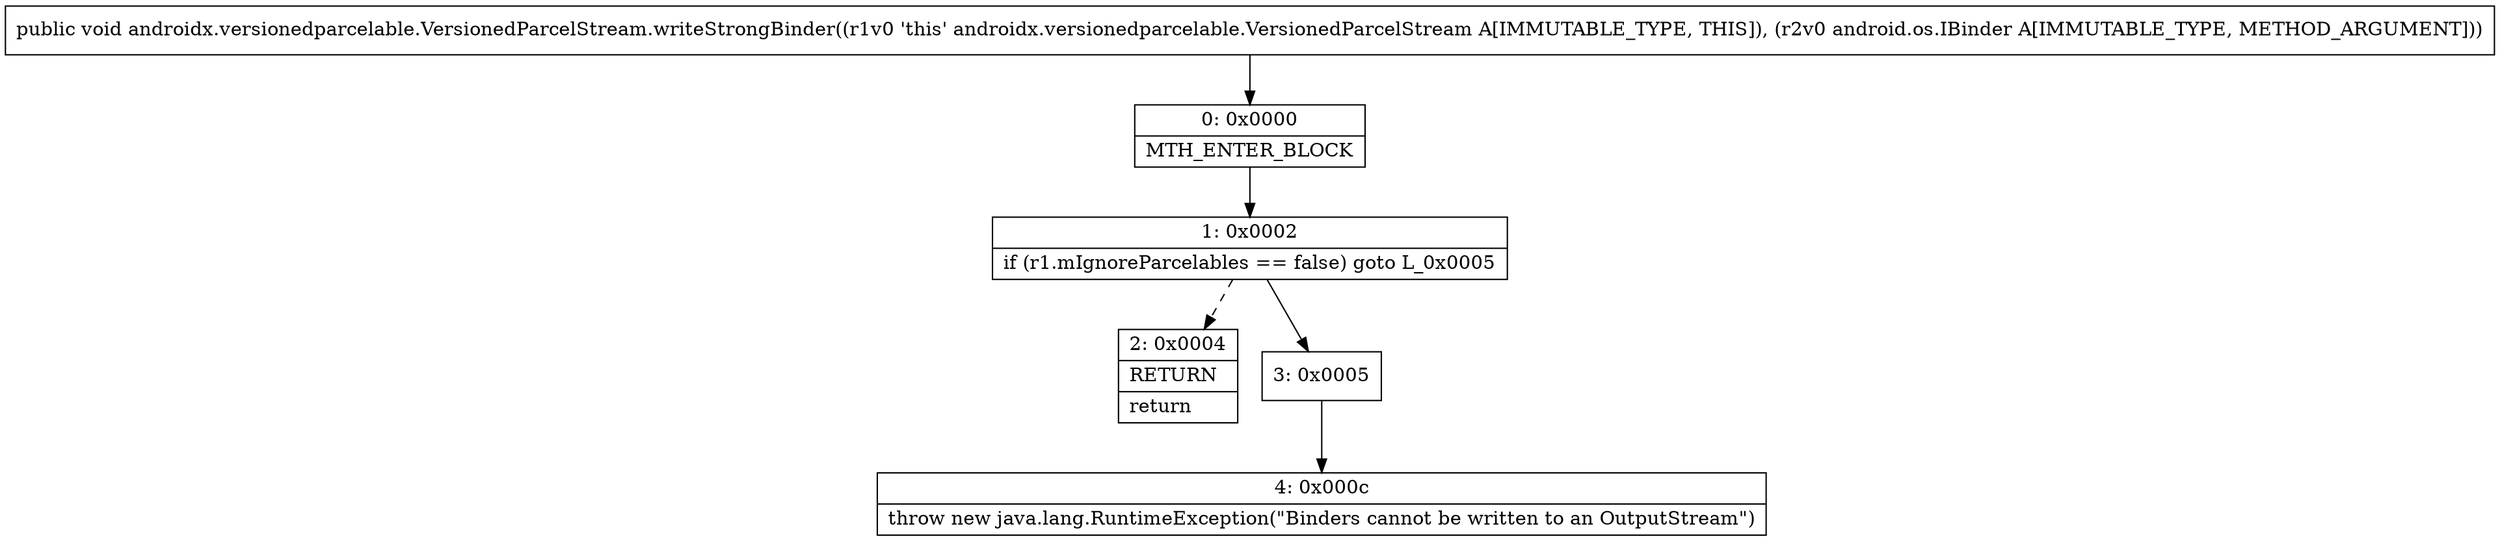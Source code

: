 digraph "CFG forandroidx.versionedparcelable.VersionedParcelStream.writeStrongBinder(Landroid\/os\/IBinder;)V" {
Node_0 [shape=record,label="{0\:\ 0x0000|MTH_ENTER_BLOCK\l}"];
Node_1 [shape=record,label="{1\:\ 0x0002|if (r1.mIgnoreParcelables == false) goto L_0x0005\l}"];
Node_2 [shape=record,label="{2\:\ 0x0004|RETURN\l|return\l}"];
Node_3 [shape=record,label="{3\:\ 0x0005}"];
Node_4 [shape=record,label="{4\:\ 0x000c|throw new java.lang.RuntimeException(\"Binders cannot be written to an OutputStream\")\l}"];
MethodNode[shape=record,label="{public void androidx.versionedparcelable.VersionedParcelStream.writeStrongBinder((r1v0 'this' androidx.versionedparcelable.VersionedParcelStream A[IMMUTABLE_TYPE, THIS]), (r2v0 android.os.IBinder A[IMMUTABLE_TYPE, METHOD_ARGUMENT])) }"];
MethodNode -> Node_0;
Node_0 -> Node_1;
Node_1 -> Node_2[style=dashed];
Node_1 -> Node_3;
Node_3 -> Node_4;
}

